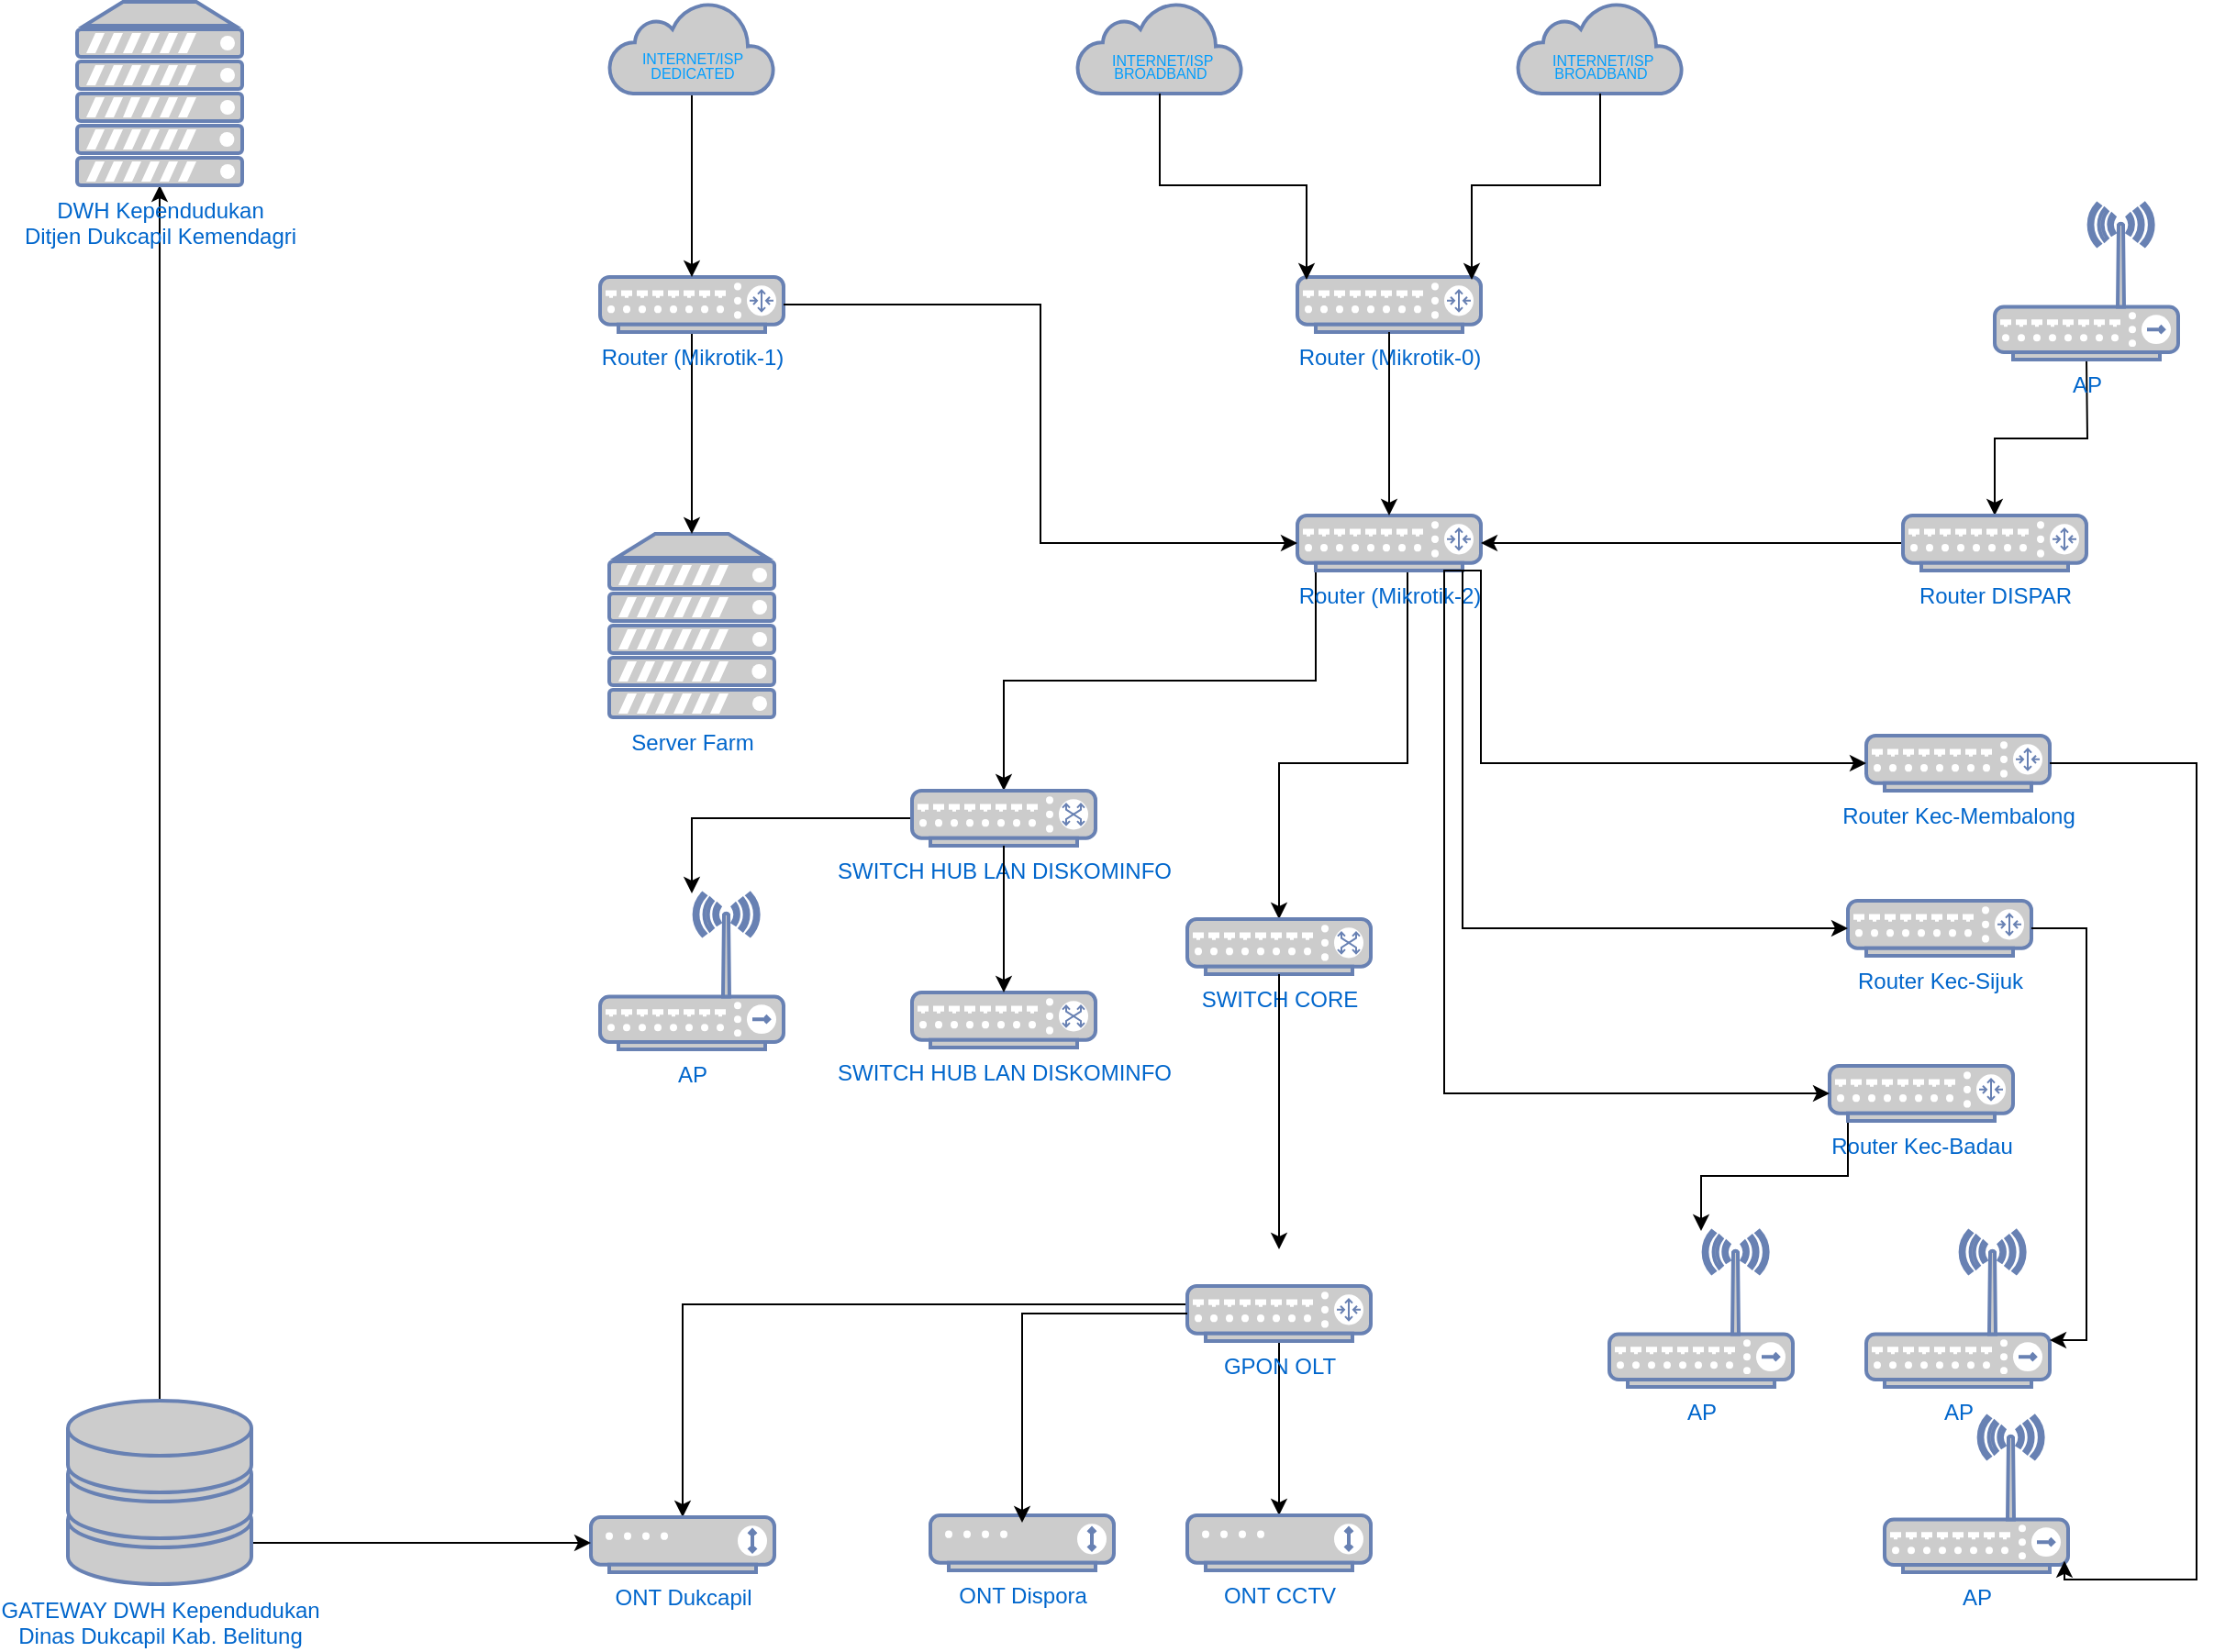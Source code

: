 <mxfile version="26.0.7">
  <diagram name="Page-1" id="7D6joFRQQGXDdCeOiKhz">
    <mxGraphModel dx="3410" dy="1170" grid="1" gridSize="10" guides="1" tooltips="1" connect="1" arrows="1" fold="1" page="1" pageScale="1" pageWidth="1700" pageHeight="1100" math="0" shadow="0">
      <root>
        <mxCell id="0" />
        <mxCell id="1" parent="0" />
        <mxCell id="nkMJnMaPb9Wci51dgdpY-3" value="Router (Mikrotik-0)" style="fontColor=#0066CC;verticalAlign=top;verticalLabelPosition=bottom;labelPosition=center;align=center;html=1;outlineConnect=0;fillColor=#CCCCCC;strokeColor=#6881B3;gradientColor=none;gradientDirection=north;strokeWidth=2;shape=mxgraph.networks.router;" vertex="1" parent="1">
          <mxGeometry x="-710" y="300" width="100" height="30" as="geometry" />
        </mxCell>
        <mxCell id="nkMJnMaPb9Wci51dgdpY-52" style="edgeStyle=orthogonalEdgeStyle;rounded=0;orthogonalLoop=1;jettySize=auto;html=1;exitX=0.1;exitY=1;exitDx=0;exitDy=0;exitPerimeter=0;" edge="1" parent="1" source="nkMJnMaPb9Wci51dgdpY-4" target="nkMJnMaPb9Wci51dgdpY-48">
          <mxGeometry relative="1" as="geometry" />
        </mxCell>
        <mxCell id="nkMJnMaPb9Wci51dgdpY-53" style="edgeStyle=orthogonalEdgeStyle;rounded=0;orthogonalLoop=1;jettySize=auto;html=1;exitX=0.1;exitY=1;exitDx=0;exitDy=0;exitPerimeter=0;" edge="1" parent="1" source="nkMJnMaPb9Wci51dgdpY-4" target="nkMJnMaPb9Wci51dgdpY-49">
          <mxGeometry relative="1" as="geometry">
            <Array as="points">
              <mxPoint x="-650" y="460" />
              <mxPoint x="-650" y="565" />
              <mxPoint x="-720" y="565" />
            </Array>
          </mxGeometry>
        </mxCell>
        <mxCell id="nkMJnMaPb9Wci51dgdpY-4" value="Router (Mikrotik-2)" style="fontColor=#0066CC;verticalAlign=top;verticalLabelPosition=bottom;labelPosition=center;align=center;html=1;outlineConnect=0;fillColor=#CCCCCC;strokeColor=#6881B3;gradientColor=none;gradientDirection=north;strokeWidth=2;shape=mxgraph.networks.router;" vertex="1" parent="1">
          <mxGeometry x="-710" y="430" width="100" height="30" as="geometry" />
        </mxCell>
        <mxCell id="nkMJnMaPb9Wci51dgdpY-7" value="Server Farm" style="fontColor=#0066CC;verticalAlign=top;verticalLabelPosition=bottom;labelPosition=center;align=center;html=1;outlineConnect=0;fillColor=#CCCCCC;strokeColor=#6881B3;gradientColor=none;gradientDirection=north;strokeWidth=2;shape=mxgraph.networks.server;" vertex="1" parent="1">
          <mxGeometry x="-1085" y="440" width="90" height="100" as="geometry" />
        </mxCell>
        <mxCell id="nkMJnMaPb9Wci51dgdpY-22" style="edgeStyle=orthogonalEdgeStyle;rounded=0;orthogonalLoop=1;jettySize=auto;html=1;exitX=0.5;exitY=1;exitDx=0;exitDy=0;exitPerimeter=0;" edge="1" parent="1" source="nkMJnMaPb9Wci51dgdpY-8" target="nkMJnMaPb9Wci51dgdpY-7">
          <mxGeometry relative="1" as="geometry" />
        </mxCell>
        <mxCell id="nkMJnMaPb9Wci51dgdpY-8" value="Router (Mikrotik-1)" style="fontColor=#0066CC;verticalAlign=top;verticalLabelPosition=bottom;labelPosition=center;align=center;html=1;outlineConnect=0;fillColor=#CCCCCC;strokeColor=#6881B3;gradientColor=none;gradientDirection=north;strokeWidth=2;shape=mxgraph.networks.router;" vertex="1" parent="1">
          <mxGeometry x="-1090" y="300" width="100" height="30" as="geometry" />
        </mxCell>
        <mxCell id="nkMJnMaPb9Wci51dgdpY-16" style="edgeStyle=orthogonalEdgeStyle;rounded=0;orthogonalLoop=1;jettySize=auto;html=1;exitX=0.5;exitY=1;exitDx=0;exitDy=0;exitPerimeter=0;entryX=0.5;entryY=0;entryDx=0;entryDy=0;entryPerimeter=0;" edge="1" parent="1" source="nkMJnMaPb9Wci51dgdpY-3" target="nkMJnMaPb9Wci51dgdpY-4">
          <mxGeometry relative="1" as="geometry" />
        </mxCell>
        <mxCell id="nkMJnMaPb9Wci51dgdpY-21" style="edgeStyle=orthogonalEdgeStyle;rounded=0;orthogonalLoop=1;jettySize=auto;html=1;exitX=1;exitY=0.5;exitDx=0;exitDy=0;exitPerimeter=0;entryX=0;entryY=0.5;entryDx=0;entryDy=0;entryPerimeter=0;strokeColor=default;" edge="1" parent="1" source="nkMJnMaPb9Wci51dgdpY-8" target="nkMJnMaPb9Wci51dgdpY-4">
          <mxGeometry relative="1" as="geometry" />
        </mxCell>
        <mxCell id="nkMJnMaPb9Wci51dgdpY-26" value="&lt;font style=&quot;forced-color-adjust: none; font-family: Helvetica; font-style: normal; font-variant-ligatures: normal; font-variant-caps: normal; font-weight: 400; letter-spacing: normal; orphans: 2; text-align: center; text-indent: 0px; text-transform: none; widows: 2; word-spacing: 0px; -webkit-text-stroke-width: 0px; white-space: nowrap; text-decoration-thickness: initial; text-decoration-style: initial; text-decoration-color: initial; line-height: 10%; font-size: 8px;&quot; color=&quot;#039dfc&quot;&gt;&lt;br class=&quot;Apple-interchange-newline&quot;&gt;&amp;nbsp;INTERNET/ISP&lt;/font&gt;&lt;div style=&quot;forced-color-adjust: none; color: rgb(255, 255, 255); font-family: Helvetica; font-style: normal; font-variant-ligatures: normal; font-variant-caps: normal; font-weight: 400; letter-spacing: normal; orphans: 2; text-align: center; text-indent: 0px; text-transform: none; widows: 2; word-spacing: 0px; -webkit-text-stroke-width: 0px; white-space: nowrap; text-decoration-thickness: initial; text-decoration-style: initial; text-decoration-color: initial; line-height: 10%;&quot;&gt;&lt;font style=&quot;forced-color-adjust: none; line-height: 10%; font-size: 8px;&quot; color=&quot;#039dfc&quot;&gt;&lt;span style=&quot;forced-color-adjust: none;&quot;&gt;BROADBAND&lt;/span&gt;&lt;/font&gt;&lt;/div&gt;" style="html=1;outlineConnect=0;fillColor=#CCCCCC;strokeColor=#6881B3;gradientColor=none;gradientDirection=north;strokeWidth=2;shape=mxgraph.networks.cloud;fontColor=#ffffff;labelBackgroundColor=none;" vertex="1" parent="1">
          <mxGeometry x="-590" y="150" width="90" height="50" as="geometry" />
        </mxCell>
        <mxCell id="nkMJnMaPb9Wci51dgdpY-27" style="edgeStyle=orthogonalEdgeStyle;rounded=0;orthogonalLoop=1;jettySize=auto;html=1;exitX=0.5;exitY=1;exitDx=0;exitDy=0;exitPerimeter=0;entryX=0.95;entryY=0.05;entryDx=0;entryDy=0;entryPerimeter=0;" edge="1" parent="1" source="nkMJnMaPb9Wci51dgdpY-26" target="nkMJnMaPb9Wci51dgdpY-3">
          <mxGeometry relative="1" as="geometry" />
        </mxCell>
        <mxCell id="nkMJnMaPb9Wci51dgdpY-28" value="&lt;div&gt;&lt;font style=&quot;line-height: 0%; font-size: 8px;&quot; color=&quot;#039dfc&quot;&gt;&lt;br&gt;&lt;/font&gt;&lt;/div&gt;&lt;font style=&quot;line-height: 0%; font-size: 8px;&quot; color=&quot;#039dfc&quot;&gt;&amp;nbsp;INTERNET/ISP&lt;/font&gt;&lt;div style=&quot;line-height: 0%;&quot;&gt;&lt;font style=&quot;font-size: 8px;&quot; color=&quot;#039dfc&quot;&gt;BROADBAND&lt;/font&gt;&lt;/div&gt;" style="html=1;outlineConnect=0;fillColor=#CCCCCC;strokeColor=#6881B3;gradientColor=none;gradientDirection=north;strokeWidth=2;shape=mxgraph.networks.cloud;fontColor=#ffffff;" vertex="1" parent="1">
          <mxGeometry x="-830" y="150" width="90" height="50" as="geometry" />
        </mxCell>
        <mxCell id="nkMJnMaPb9Wci51dgdpY-29" style="edgeStyle=orthogonalEdgeStyle;rounded=0;orthogonalLoop=1;jettySize=auto;html=1;exitX=0.5;exitY=1;exitDx=0;exitDy=0;exitPerimeter=0;entryX=0.05;entryY=0.05;entryDx=0;entryDy=0;entryPerimeter=0;" edge="1" parent="1" source="nkMJnMaPb9Wci51dgdpY-28" target="nkMJnMaPb9Wci51dgdpY-3">
          <mxGeometry relative="1" as="geometry" />
        </mxCell>
        <mxCell id="nkMJnMaPb9Wci51dgdpY-31" style="edgeStyle=orthogonalEdgeStyle;rounded=0;orthogonalLoop=1;jettySize=auto;html=1;exitX=0.5;exitY=1;exitDx=0;exitDy=0;exitPerimeter=0;" edge="1" parent="1" source="nkMJnMaPb9Wci51dgdpY-30" target="nkMJnMaPb9Wci51dgdpY-8">
          <mxGeometry relative="1" as="geometry" />
        </mxCell>
        <mxCell id="nkMJnMaPb9Wci51dgdpY-30" value="&lt;div&gt;&lt;font style=&quot;font-size: 8px; line-height: 0%; color: light-dark(rgb(0, 157, 255), rgb(237, 237, 237));&quot;&gt;&lt;br&gt;&lt;/font&gt;&lt;/div&gt;&lt;font style=&quot;font-size: 8px; line-height: 20%; color: light-dark(rgb(0, 157, 255), rgb(237, 237, 237));&quot;&gt;INTERNET/ISP&lt;/font&gt;&lt;div style=&quot;line-height: 20%;&quot;&gt;&lt;font style=&quot;font-size: 8px; line-height: 20%; color: light-dark(rgb(0, 157, 255), rgb(237, 237, 237));&quot;&gt;DEDICATED&lt;/font&gt;&lt;/div&gt;" style="html=1;outlineConnect=0;fillColor=#CCCCCC;strokeColor=#6881B3;gradientColor=none;gradientDirection=north;strokeWidth=2;shape=mxgraph.networks.cloud;fontColor=#ffffff;" vertex="1" parent="1">
          <mxGeometry x="-1085" y="150" width="90" height="50" as="geometry" />
        </mxCell>
        <mxCell id="nkMJnMaPb9Wci51dgdpY-34" style="edgeStyle=orthogonalEdgeStyle;rounded=0;orthogonalLoop=1;jettySize=auto;html=1;exitX=0.5;exitY=1;exitDx=0;exitDy=0;exitPerimeter=0;" edge="1" parent="1" target="nkMJnMaPb9Wci51dgdpY-33">
          <mxGeometry relative="1" as="geometry">
            <mxPoint x="-280" y="345" as="sourcePoint" />
          </mxGeometry>
        </mxCell>
        <mxCell id="nkMJnMaPb9Wci51dgdpY-32" value="AP" style="fontColor=#0066CC;verticalAlign=top;verticalLabelPosition=bottom;labelPosition=center;align=center;html=1;outlineConnect=0;fillColor=#CCCCCC;strokeColor=#6881B3;gradientColor=none;gradientDirection=north;strokeWidth=2;shape=mxgraph.networks.wireless_hub;" vertex="1" parent="1">
          <mxGeometry x="-330" y="260" width="100" height="85" as="geometry" />
        </mxCell>
        <mxCell id="nkMJnMaPb9Wci51dgdpY-35" style="edgeStyle=orthogonalEdgeStyle;rounded=0;orthogonalLoop=1;jettySize=auto;html=1;exitX=0;exitY=0.5;exitDx=0;exitDy=0;exitPerimeter=0;" edge="1" parent="1" source="nkMJnMaPb9Wci51dgdpY-33" target="nkMJnMaPb9Wci51dgdpY-4">
          <mxGeometry relative="1" as="geometry" />
        </mxCell>
        <mxCell id="nkMJnMaPb9Wci51dgdpY-33" value="Router DISPAR" style="fontColor=#0066CC;verticalAlign=top;verticalLabelPosition=bottom;labelPosition=center;align=center;html=1;outlineConnect=0;fillColor=#CCCCCC;strokeColor=#6881B3;gradientColor=none;gradientDirection=north;strokeWidth=2;shape=mxgraph.networks.router;" vertex="1" parent="1">
          <mxGeometry x="-380" y="430" width="100" height="30" as="geometry" />
        </mxCell>
        <mxCell id="nkMJnMaPb9Wci51dgdpY-36" value="Router Kec-Membalong" style="fontColor=#0066CC;verticalAlign=top;verticalLabelPosition=bottom;labelPosition=center;align=center;html=1;outlineConnect=0;fillColor=#CCCCCC;strokeColor=#6881B3;gradientColor=none;gradientDirection=north;strokeWidth=2;shape=mxgraph.networks.router;" vertex="1" parent="1">
          <mxGeometry x="-400" y="550" width="100" height="30" as="geometry" />
        </mxCell>
        <mxCell id="nkMJnMaPb9Wci51dgdpY-37" value="Router Kec-Sijuk" style="fontColor=#0066CC;verticalAlign=top;verticalLabelPosition=bottom;labelPosition=center;align=center;html=1;outlineConnect=0;fillColor=#CCCCCC;strokeColor=#6881B3;gradientColor=none;gradientDirection=north;strokeWidth=2;shape=mxgraph.networks.router;" vertex="1" parent="1">
          <mxGeometry x="-410" y="640" width="100" height="30" as="geometry" />
        </mxCell>
        <mxCell id="nkMJnMaPb9Wci51dgdpY-47" style="edgeStyle=orthogonalEdgeStyle;rounded=0;orthogonalLoop=1;jettySize=auto;html=1;exitX=0.1;exitY=1;exitDx=0;exitDy=0;exitPerimeter=0;" edge="1" parent="1" source="nkMJnMaPb9Wci51dgdpY-38" target="nkMJnMaPb9Wci51dgdpY-42">
          <mxGeometry relative="1" as="geometry" />
        </mxCell>
        <mxCell id="nkMJnMaPb9Wci51dgdpY-38" value="Router Kec-Badau" style="fontColor=#0066CC;verticalAlign=top;verticalLabelPosition=bottom;labelPosition=center;align=center;html=1;outlineConnect=0;fillColor=#CCCCCC;strokeColor=#6881B3;gradientColor=none;gradientDirection=north;strokeWidth=2;shape=mxgraph.networks.router;" vertex="1" parent="1">
          <mxGeometry x="-420" y="730" width="100" height="30" as="geometry" />
        </mxCell>
        <mxCell id="nkMJnMaPb9Wci51dgdpY-42" value="AP" style="fontColor=#0066CC;verticalAlign=top;verticalLabelPosition=bottom;labelPosition=center;align=center;html=1;outlineConnect=0;fillColor=#CCCCCC;strokeColor=#6881B3;gradientColor=none;gradientDirection=north;strokeWidth=2;shape=mxgraph.networks.wireless_hub;" vertex="1" parent="1">
          <mxGeometry x="-540" y="820" width="100" height="85" as="geometry" />
        </mxCell>
        <mxCell id="nkMJnMaPb9Wci51dgdpY-43" value="AP" style="fontColor=#0066CC;verticalAlign=top;verticalLabelPosition=bottom;labelPosition=center;align=center;html=1;outlineConnect=0;fillColor=#CCCCCC;strokeColor=#6881B3;gradientColor=none;gradientDirection=north;strokeWidth=2;shape=mxgraph.networks.wireless_hub;" vertex="1" parent="1">
          <mxGeometry x="-400" y="820" width="100" height="85" as="geometry" />
        </mxCell>
        <mxCell id="nkMJnMaPb9Wci51dgdpY-44" value="AP" style="fontColor=#0066CC;verticalAlign=top;verticalLabelPosition=bottom;labelPosition=center;align=center;html=1;outlineConnect=0;fillColor=#CCCCCC;strokeColor=#6881B3;gradientColor=none;gradientDirection=north;strokeWidth=2;shape=mxgraph.networks.wireless_hub;" vertex="1" parent="1">
          <mxGeometry x="-390" y="921" width="100" height="85" as="geometry" />
        </mxCell>
        <mxCell id="nkMJnMaPb9Wci51dgdpY-45" style="edgeStyle=orthogonalEdgeStyle;rounded=0;orthogonalLoop=1;jettySize=auto;html=1;exitX=1;exitY=0.5;exitDx=0;exitDy=0;exitPerimeter=0;entryX=0.98;entryY=0.94;entryDx=0;entryDy=0;entryPerimeter=0;" edge="1" parent="1" source="nkMJnMaPb9Wci51dgdpY-36">
          <mxGeometry relative="1" as="geometry">
            <mxPoint x="-292" y="999.9" as="targetPoint" />
            <Array as="points">
              <mxPoint x="-220" y="565" />
              <mxPoint x="-220" y="1010" />
              <mxPoint x="-292" y="1010" />
            </Array>
          </mxGeometry>
        </mxCell>
        <mxCell id="nkMJnMaPb9Wci51dgdpY-46" style="edgeStyle=orthogonalEdgeStyle;rounded=0;orthogonalLoop=1;jettySize=auto;html=1;exitX=1;exitY=0.5;exitDx=0;exitDy=0;exitPerimeter=0;entryX=1;entryY=0.7;entryDx=0;entryDy=0;entryPerimeter=0;" edge="1" parent="1" source="nkMJnMaPb9Wci51dgdpY-37" target="nkMJnMaPb9Wci51dgdpY-43">
          <mxGeometry relative="1" as="geometry" />
        </mxCell>
        <mxCell id="nkMJnMaPb9Wci51dgdpY-57" style="edgeStyle=orthogonalEdgeStyle;rounded=0;orthogonalLoop=1;jettySize=auto;html=1;exitX=0;exitY=0.5;exitDx=0;exitDy=0;exitPerimeter=0;" edge="1" parent="1" source="nkMJnMaPb9Wci51dgdpY-48" target="nkMJnMaPb9Wci51dgdpY-56">
          <mxGeometry relative="1" as="geometry" />
        </mxCell>
        <mxCell id="nkMJnMaPb9Wci51dgdpY-48" value="SWITCH HUB LAN DISKOMINFO" style="fontColor=#0066CC;verticalAlign=top;verticalLabelPosition=bottom;labelPosition=center;align=center;html=1;outlineConnect=0;fillColor=#CCCCCC;strokeColor=#6881B3;gradientColor=none;gradientDirection=north;strokeWidth=2;shape=mxgraph.networks.switch;" vertex="1" parent="1">
          <mxGeometry x="-920" y="580" width="100" height="30" as="geometry" />
        </mxCell>
        <mxCell id="nkMJnMaPb9Wci51dgdpY-49" value="SWITCH CORE" style="fontColor=#0066CC;verticalAlign=top;verticalLabelPosition=bottom;labelPosition=center;align=center;html=1;outlineConnect=0;fillColor=#CCCCCC;strokeColor=#6881B3;gradientColor=none;gradientDirection=north;strokeWidth=2;shape=mxgraph.networks.switch;" vertex="1" parent="1">
          <mxGeometry x="-770" y="650" width="100" height="30" as="geometry" />
        </mxCell>
        <mxCell id="nkMJnMaPb9Wci51dgdpY-50" value="SWITCH HUB LAN DISKOMINFO" style="fontColor=#0066CC;verticalAlign=top;verticalLabelPosition=bottom;labelPosition=center;align=center;html=1;outlineConnect=0;fillColor=#CCCCCC;strokeColor=#6881B3;gradientColor=none;gradientDirection=north;strokeWidth=2;shape=mxgraph.networks.switch;" vertex="1" parent="1">
          <mxGeometry x="-920" y="690" width="100" height="30" as="geometry" />
        </mxCell>
        <mxCell id="nkMJnMaPb9Wci51dgdpY-55" style="edgeStyle=orthogonalEdgeStyle;rounded=0;orthogonalLoop=1;jettySize=auto;html=1;exitX=0.5;exitY=1;exitDx=0;exitDy=0;exitPerimeter=0;entryX=0.5;entryY=0;entryDx=0;entryDy=0;entryPerimeter=0;" edge="1" parent="1" source="nkMJnMaPb9Wci51dgdpY-48" target="nkMJnMaPb9Wci51dgdpY-50">
          <mxGeometry relative="1" as="geometry" />
        </mxCell>
        <mxCell id="nkMJnMaPb9Wci51dgdpY-56" value="AP" style="fontColor=#0066CC;verticalAlign=top;verticalLabelPosition=bottom;labelPosition=center;align=center;html=1;outlineConnect=0;fillColor=#CCCCCC;strokeColor=#6881B3;gradientColor=none;gradientDirection=north;strokeWidth=2;shape=mxgraph.networks.wireless_hub;" vertex="1" parent="1">
          <mxGeometry x="-1090" y="636" width="100" height="85" as="geometry" />
        </mxCell>
        <mxCell id="nkMJnMaPb9Wci51dgdpY-59" style="edgeStyle=orthogonalEdgeStyle;rounded=0;orthogonalLoop=1;jettySize=auto;html=1;exitX=0.5;exitY=1;exitDx=0;exitDy=0;exitPerimeter=0;entryX=0.5;entryY=0;entryDx=0;entryDy=0;entryPerimeter=0;" edge="1" parent="1" source="nkMJnMaPb9Wci51dgdpY-49">
          <mxGeometry relative="1" as="geometry">
            <mxPoint x="-720" y="830" as="targetPoint" />
          </mxGeometry>
        </mxCell>
        <mxCell id="nkMJnMaPb9Wci51dgdpY-63" style="edgeStyle=orthogonalEdgeStyle;rounded=0;orthogonalLoop=1;jettySize=auto;html=1;exitX=0.5;exitY=1;exitDx=0;exitDy=0;exitPerimeter=0;" edge="1" parent="1" source="nkMJnMaPb9Wci51dgdpY-60" target="nkMJnMaPb9Wci51dgdpY-62">
          <mxGeometry relative="1" as="geometry" />
        </mxCell>
        <mxCell id="nkMJnMaPb9Wci51dgdpY-66" style="edgeStyle=orthogonalEdgeStyle;rounded=0;orthogonalLoop=1;jettySize=auto;html=1;exitX=0;exitY=0.5;exitDx=0;exitDy=0;exitPerimeter=0;" edge="1" parent="1" source="nkMJnMaPb9Wci51dgdpY-60" target="nkMJnMaPb9Wci51dgdpY-65">
          <mxGeometry relative="1" as="geometry">
            <Array as="points">
              <mxPoint x="-770" y="860" />
              <mxPoint x="-1045" y="860" />
            </Array>
          </mxGeometry>
        </mxCell>
        <mxCell id="nkMJnMaPb9Wci51dgdpY-60" value="GPON OLT" style="fontColor=#0066CC;verticalAlign=top;verticalLabelPosition=bottom;labelPosition=center;align=center;html=1;outlineConnect=0;fillColor=#CCCCCC;strokeColor=#6881B3;gradientColor=none;gradientDirection=north;strokeWidth=2;shape=mxgraph.networks.router;" vertex="1" parent="1">
          <mxGeometry x="-770" y="850" width="100" height="30" as="geometry" />
        </mxCell>
        <mxCell id="nkMJnMaPb9Wci51dgdpY-61" value="ONT Dispora" style="fontColor=#0066CC;verticalAlign=top;verticalLabelPosition=bottom;labelPosition=center;align=center;html=1;outlineConnect=0;fillColor=#CCCCCC;strokeColor=#6881B3;gradientColor=none;gradientDirection=north;strokeWidth=2;shape=mxgraph.networks.modem;" vertex="1" parent="1">
          <mxGeometry x="-910" y="975" width="100" height="30" as="geometry" />
        </mxCell>
        <mxCell id="nkMJnMaPb9Wci51dgdpY-62" value="ONT CCTV" style="fontColor=#0066CC;verticalAlign=top;verticalLabelPosition=bottom;labelPosition=center;align=center;html=1;outlineConnect=0;fillColor=#CCCCCC;strokeColor=#6881B3;gradientColor=none;gradientDirection=north;strokeWidth=2;shape=mxgraph.networks.modem;" vertex="1" parent="1">
          <mxGeometry x="-770" y="975" width="100" height="30" as="geometry" />
        </mxCell>
        <mxCell id="nkMJnMaPb9Wci51dgdpY-64" style="edgeStyle=orthogonalEdgeStyle;rounded=0;orthogonalLoop=1;jettySize=auto;html=1;exitX=0;exitY=0.5;exitDx=0;exitDy=0;exitPerimeter=0;entryX=0.5;entryY=0.133;entryDx=0;entryDy=0;entryPerimeter=0;" edge="1" parent="1" source="nkMJnMaPb9Wci51dgdpY-60" target="nkMJnMaPb9Wci51dgdpY-61">
          <mxGeometry relative="1" as="geometry">
            <Array as="points">
              <mxPoint x="-860" y="865" />
            </Array>
          </mxGeometry>
        </mxCell>
        <mxCell id="nkMJnMaPb9Wci51dgdpY-65" value="ONT Dukcapil" style="fontColor=#0066CC;verticalAlign=top;verticalLabelPosition=bottom;labelPosition=center;align=center;html=1;outlineConnect=0;fillColor=#CCCCCC;strokeColor=#6881B3;gradientColor=none;gradientDirection=north;strokeWidth=2;shape=mxgraph.networks.modem;" vertex="1" parent="1">
          <mxGeometry x="-1095" y="976" width="100" height="30" as="geometry" />
        </mxCell>
        <mxCell id="nkMJnMaPb9Wci51dgdpY-68" style="edgeStyle=orthogonalEdgeStyle;rounded=0;orthogonalLoop=1;jettySize=auto;html=1;exitX=1;exitY=0.5;exitDx=0;exitDy=0;exitPerimeter=0;" edge="1" parent="1" source="nkMJnMaPb9Wci51dgdpY-67" target="nkMJnMaPb9Wci51dgdpY-65">
          <mxGeometry relative="1" as="geometry">
            <Array as="points">
              <mxPoint x="-1280" y="990" />
            </Array>
          </mxGeometry>
        </mxCell>
        <mxCell id="nkMJnMaPb9Wci51dgdpY-70" style="edgeStyle=orthogonalEdgeStyle;rounded=0;orthogonalLoop=1;jettySize=auto;html=1;exitX=0.5;exitY=0;exitDx=0;exitDy=0;exitPerimeter=0;" edge="1" parent="1" source="nkMJnMaPb9Wci51dgdpY-67" target="nkMJnMaPb9Wci51dgdpY-69">
          <mxGeometry relative="1" as="geometry" />
        </mxCell>
        <mxCell id="nkMJnMaPb9Wci51dgdpY-67" value="GATEWAY DWH Kependudukan&lt;div&gt;Dinas Dukcapil Kab. Belitung&lt;/div&gt;" style="fontColor=#0066CC;verticalAlign=top;verticalLabelPosition=bottom;labelPosition=center;align=center;html=1;outlineConnect=0;fillColor=#CCCCCC;strokeColor=#6881B3;gradientColor=none;gradientDirection=north;strokeWidth=2;shape=mxgraph.networks.storage;" vertex="1" parent="1">
          <mxGeometry x="-1380" y="912.5" width="100" height="100" as="geometry" />
        </mxCell>
        <mxCell id="nkMJnMaPb9Wci51dgdpY-69" value="DWH Kependudukan&lt;div&gt;Ditjen Dukcapil Kemendagri&lt;/div&gt;" style="fontColor=#0066CC;verticalAlign=top;verticalLabelPosition=bottom;labelPosition=center;align=center;html=1;outlineConnect=0;fillColor=#CCCCCC;strokeColor=#6881B3;gradientColor=none;gradientDirection=north;strokeWidth=2;shape=mxgraph.networks.server;" vertex="1" parent="1">
          <mxGeometry x="-1375" y="150" width="90" height="100" as="geometry" />
        </mxCell>
        <mxCell id="nkMJnMaPb9Wci51dgdpY-72" style="edgeStyle=orthogonalEdgeStyle;rounded=0;orthogonalLoop=1;jettySize=auto;html=1;exitX=0.9;exitY=1;exitDx=0;exitDy=0;exitPerimeter=0;entryX=0;entryY=0.5;entryDx=0;entryDy=0;entryPerimeter=0;" edge="1" parent="1" source="nkMJnMaPb9Wci51dgdpY-4" target="nkMJnMaPb9Wci51dgdpY-36">
          <mxGeometry relative="1" as="geometry">
            <Array as="points">
              <mxPoint x="-610" y="460" />
              <mxPoint x="-610" y="565" />
            </Array>
          </mxGeometry>
        </mxCell>
        <mxCell id="nkMJnMaPb9Wci51dgdpY-73" style="edgeStyle=orthogonalEdgeStyle;rounded=0;orthogonalLoop=1;jettySize=auto;html=1;exitX=0.9;exitY=1;exitDx=0;exitDy=0;exitPerimeter=0;entryX=0;entryY=0.5;entryDx=0;entryDy=0;entryPerimeter=0;" edge="1" parent="1" source="nkMJnMaPb9Wci51dgdpY-4" target="nkMJnMaPb9Wci51dgdpY-37">
          <mxGeometry relative="1" as="geometry" />
        </mxCell>
        <mxCell id="nkMJnMaPb9Wci51dgdpY-74" style="edgeStyle=orthogonalEdgeStyle;rounded=0;orthogonalLoop=1;jettySize=auto;html=1;exitX=0.9;exitY=1;exitDx=0;exitDy=0;exitPerimeter=0;entryX=0;entryY=0.5;entryDx=0;entryDy=0;entryPerimeter=0;" edge="1" parent="1" source="nkMJnMaPb9Wci51dgdpY-4" target="nkMJnMaPb9Wci51dgdpY-38">
          <mxGeometry relative="1" as="geometry">
            <Array as="points">
              <mxPoint x="-630" y="460" />
              <mxPoint x="-630" y="745" />
            </Array>
          </mxGeometry>
        </mxCell>
      </root>
    </mxGraphModel>
  </diagram>
</mxfile>
